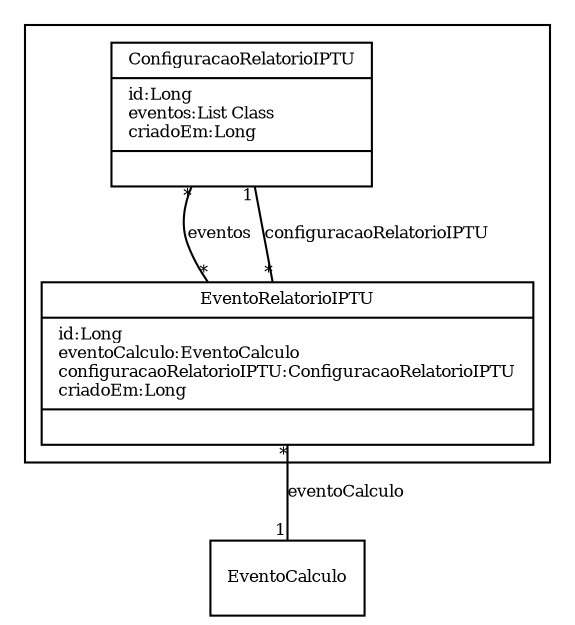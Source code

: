 digraph G{
fontname = "Times-Roman"
fontsize = 8

node [
        fontname = "Times-Roman"
        fontsize = 8
        shape = "record"
]

edge [
        fontname = "Times-Roman"
        fontsize = 8
]

subgraph clusterCONFIGURACAO_DO_RELATORIO_DE_CALCULO_DE_IPTU
{
ConfiguracaoRelatorioIPTU [label = "{ConfiguracaoRelatorioIPTU|id:Long\leventos:List Class\lcriadoEm:Long\l|\l}"]
EventoRelatorioIPTU [label = "{EventoRelatorioIPTU|id:Long\leventoCalculo:EventoCalculo\lconfiguracaoRelatorioIPTU:ConfiguracaoRelatorioIPTU\lcriadoEm:Long\l|\l}"]
}
edge [arrowhead = "none" headlabel = "*" taillabel = "*"] ConfiguracaoRelatorioIPTU -> EventoRelatorioIPTU [label = "eventos"]
edge [arrowhead = "none" headlabel = "1" taillabel = "*"] EventoRelatorioIPTU -> EventoCalculo [label = "eventoCalculo"]
edge [arrowhead = "none" headlabel = "1" taillabel = "*"] EventoRelatorioIPTU -> ConfiguracaoRelatorioIPTU [label = "configuracaoRelatorioIPTU"]
}
